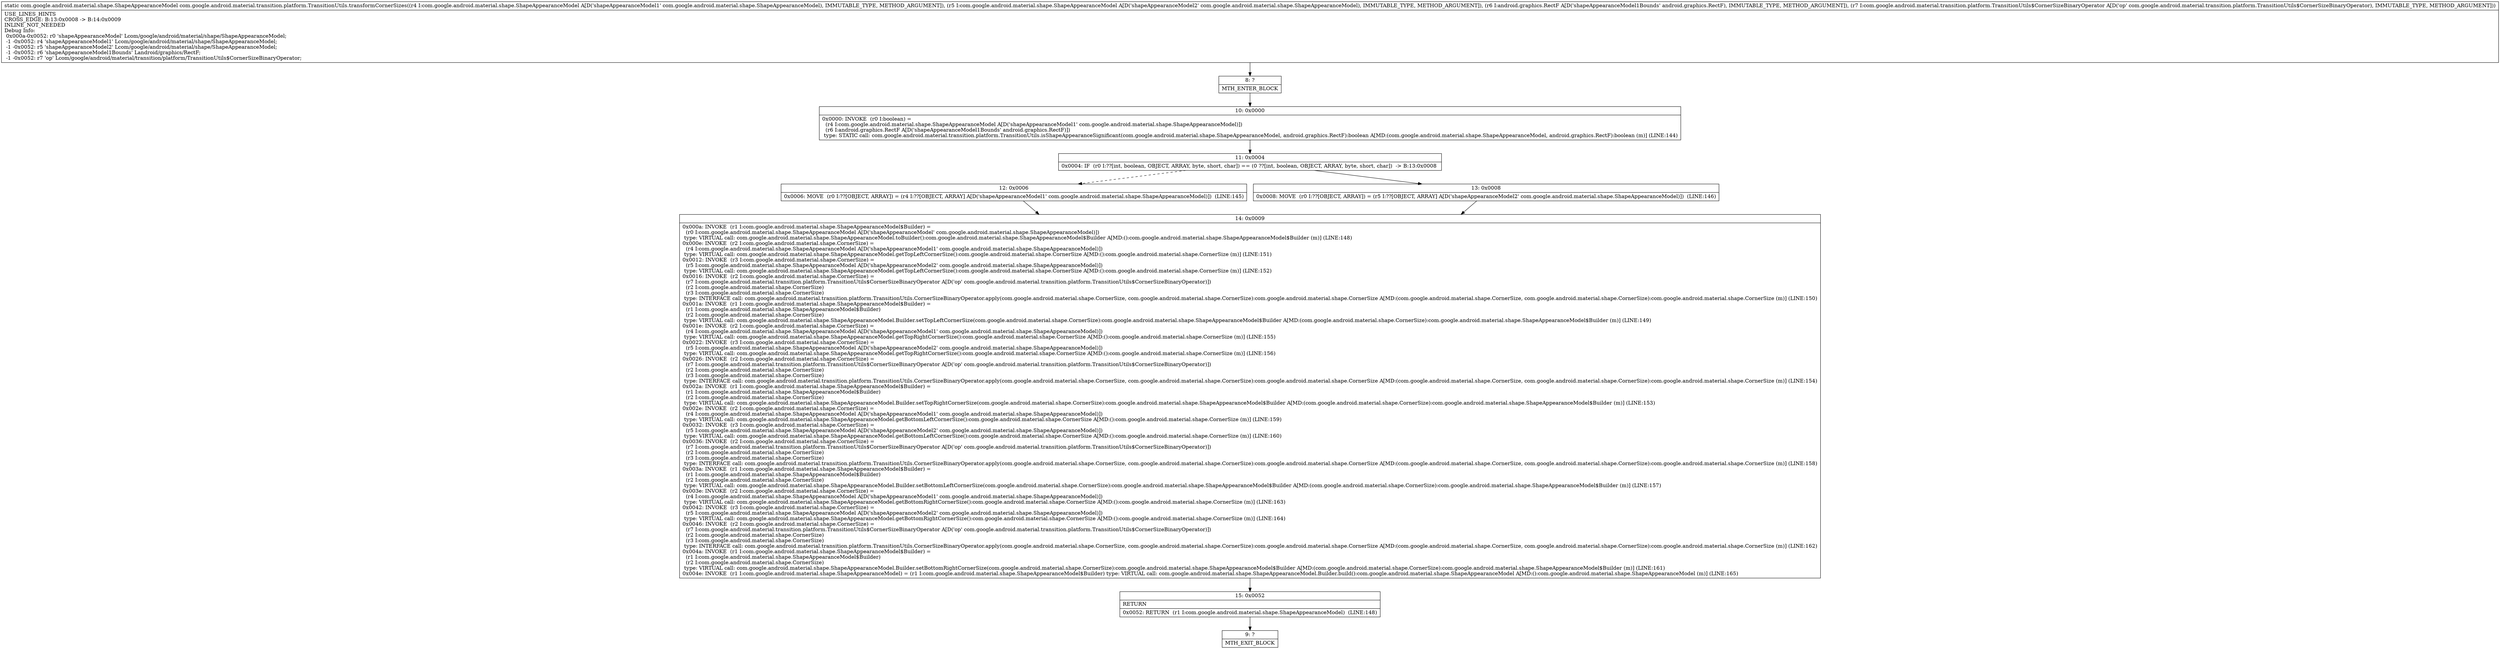 digraph "CFG forcom.google.android.material.transition.platform.TransitionUtils.transformCornerSizes(Lcom\/google\/android\/material\/shape\/ShapeAppearanceModel;Lcom\/google\/android\/material\/shape\/ShapeAppearanceModel;Landroid\/graphics\/RectF;Lcom\/google\/android\/material\/transition\/platform\/TransitionUtils$CornerSizeBinaryOperator;)Lcom\/google\/android\/material\/shape\/ShapeAppearanceModel;" {
Node_8 [shape=record,label="{8\:\ ?|MTH_ENTER_BLOCK\l}"];
Node_10 [shape=record,label="{10\:\ 0x0000|0x0000: INVOKE  (r0 I:boolean) = \l  (r4 I:com.google.android.material.shape.ShapeAppearanceModel A[D('shapeAppearanceModel1' com.google.android.material.shape.ShapeAppearanceModel)])\l  (r6 I:android.graphics.RectF A[D('shapeAppearanceModel1Bounds' android.graphics.RectF)])\l type: STATIC call: com.google.android.material.transition.platform.TransitionUtils.isShapeAppearanceSignificant(com.google.android.material.shape.ShapeAppearanceModel, android.graphics.RectF):boolean A[MD:(com.google.android.material.shape.ShapeAppearanceModel, android.graphics.RectF):boolean (m)] (LINE:144)\l}"];
Node_11 [shape=record,label="{11\:\ 0x0004|0x0004: IF  (r0 I:??[int, boolean, OBJECT, ARRAY, byte, short, char]) == (0 ??[int, boolean, OBJECT, ARRAY, byte, short, char])  \-\> B:13:0x0008 \l}"];
Node_12 [shape=record,label="{12\:\ 0x0006|0x0006: MOVE  (r0 I:??[OBJECT, ARRAY]) = (r4 I:??[OBJECT, ARRAY] A[D('shapeAppearanceModel1' com.google.android.material.shape.ShapeAppearanceModel)])  (LINE:145)\l}"];
Node_14 [shape=record,label="{14\:\ 0x0009|0x000a: INVOKE  (r1 I:com.google.android.material.shape.ShapeAppearanceModel$Builder) = \l  (r0 I:com.google.android.material.shape.ShapeAppearanceModel A[D('shapeAppearanceModel' com.google.android.material.shape.ShapeAppearanceModel)])\l type: VIRTUAL call: com.google.android.material.shape.ShapeAppearanceModel.toBuilder():com.google.android.material.shape.ShapeAppearanceModel$Builder A[MD:():com.google.android.material.shape.ShapeAppearanceModel$Builder (m)] (LINE:148)\l0x000e: INVOKE  (r2 I:com.google.android.material.shape.CornerSize) = \l  (r4 I:com.google.android.material.shape.ShapeAppearanceModel A[D('shapeAppearanceModel1' com.google.android.material.shape.ShapeAppearanceModel)])\l type: VIRTUAL call: com.google.android.material.shape.ShapeAppearanceModel.getTopLeftCornerSize():com.google.android.material.shape.CornerSize A[MD:():com.google.android.material.shape.CornerSize (m)] (LINE:151)\l0x0012: INVOKE  (r3 I:com.google.android.material.shape.CornerSize) = \l  (r5 I:com.google.android.material.shape.ShapeAppearanceModel A[D('shapeAppearanceModel2' com.google.android.material.shape.ShapeAppearanceModel)])\l type: VIRTUAL call: com.google.android.material.shape.ShapeAppearanceModel.getTopLeftCornerSize():com.google.android.material.shape.CornerSize A[MD:():com.google.android.material.shape.CornerSize (m)] (LINE:152)\l0x0016: INVOKE  (r2 I:com.google.android.material.shape.CornerSize) = \l  (r7 I:com.google.android.material.transition.platform.TransitionUtils$CornerSizeBinaryOperator A[D('op' com.google.android.material.transition.platform.TransitionUtils$CornerSizeBinaryOperator)])\l  (r2 I:com.google.android.material.shape.CornerSize)\l  (r3 I:com.google.android.material.shape.CornerSize)\l type: INTERFACE call: com.google.android.material.transition.platform.TransitionUtils.CornerSizeBinaryOperator.apply(com.google.android.material.shape.CornerSize, com.google.android.material.shape.CornerSize):com.google.android.material.shape.CornerSize A[MD:(com.google.android.material.shape.CornerSize, com.google.android.material.shape.CornerSize):com.google.android.material.shape.CornerSize (m)] (LINE:150)\l0x001a: INVOKE  (r1 I:com.google.android.material.shape.ShapeAppearanceModel$Builder) = \l  (r1 I:com.google.android.material.shape.ShapeAppearanceModel$Builder)\l  (r2 I:com.google.android.material.shape.CornerSize)\l type: VIRTUAL call: com.google.android.material.shape.ShapeAppearanceModel.Builder.setTopLeftCornerSize(com.google.android.material.shape.CornerSize):com.google.android.material.shape.ShapeAppearanceModel$Builder A[MD:(com.google.android.material.shape.CornerSize):com.google.android.material.shape.ShapeAppearanceModel$Builder (m)] (LINE:149)\l0x001e: INVOKE  (r2 I:com.google.android.material.shape.CornerSize) = \l  (r4 I:com.google.android.material.shape.ShapeAppearanceModel A[D('shapeAppearanceModel1' com.google.android.material.shape.ShapeAppearanceModel)])\l type: VIRTUAL call: com.google.android.material.shape.ShapeAppearanceModel.getTopRightCornerSize():com.google.android.material.shape.CornerSize A[MD:():com.google.android.material.shape.CornerSize (m)] (LINE:155)\l0x0022: INVOKE  (r3 I:com.google.android.material.shape.CornerSize) = \l  (r5 I:com.google.android.material.shape.ShapeAppearanceModel A[D('shapeAppearanceModel2' com.google.android.material.shape.ShapeAppearanceModel)])\l type: VIRTUAL call: com.google.android.material.shape.ShapeAppearanceModel.getTopRightCornerSize():com.google.android.material.shape.CornerSize A[MD:():com.google.android.material.shape.CornerSize (m)] (LINE:156)\l0x0026: INVOKE  (r2 I:com.google.android.material.shape.CornerSize) = \l  (r7 I:com.google.android.material.transition.platform.TransitionUtils$CornerSizeBinaryOperator A[D('op' com.google.android.material.transition.platform.TransitionUtils$CornerSizeBinaryOperator)])\l  (r2 I:com.google.android.material.shape.CornerSize)\l  (r3 I:com.google.android.material.shape.CornerSize)\l type: INTERFACE call: com.google.android.material.transition.platform.TransitionUtils.CornerSizeBinaryOperator.apply(com.google.android.material.shape.CornerSize, com.google.android.material.shape.CornerSize):com.google.android.material.shape.CornerSize A[MD:(com.google.android.material.shape.CornerSize, com.google.android.material.shape.CornerSize):com.google.android.material.shape.CornerSize (m)] (LINE:154)\l0x002a: INVOKE  (r1 I:com.google.android.material.shape.ShapeAppearanceModel$Builder) = \l  (r1 I:com.google.android.material.shape.ShapeAppearanceModel$Builder)\l  (r2 I:com.google.android.material.shape.CornerSize)\l type: VIRTUAL call: com.google.android.material.shape.ShapeAppearanceModel.Builder.setTopRightCornerSize(com.google.android.material.shape.CornerSize):com.google.android.material.shape.ShapeAppearanceModel$Builder A[MD:(com.google.android.material.shape.CornerSize):com.google.android.material.shape.ShapeAppearanceModel$Builder (m)] (LINE:153)\l0x002e: INVOKE  (r2 I:com.google.android.material.shape.CornerSize) = \l  (r4 I:com.google.android.material.shape.ShapeAppearanceModel A[D('shapeAppearanceModel1' com.google.android.material.shape.ShapeAppearanceModel)])\l type: VIRTUAL call: com.google.android.material.shape.ShapeAppearanceModel.getBottomLeftCornerSize():com.google.android.material.shape.CornerSize A[MD:():com.google.android.material.shape.CornerSize (m)] (LINE:159)\l0x0032: INVOKE  (r3 I:com.google.android.material.shape.CornerSize) = \l  (r5 I:com.google.android.material.shape.ShapeAppearanceModel A[D('shapeAppearanceModel2' com.google.android.material.shape.ShapeAppearanceModel)])\l type: VIRTUAL call: com.google.android.material.shape.ShapeAppearanceModel.getBottomLeftCornerSize():com.google.android.material.shape.CornerSize A[MD:():com.google.android.material.shape.CornerSize (m)] (LINE:160)\l0x0036: INVOKE  (r2 I:com.google.android.material.shape.CornerSize) = \l  (r7 I:com.google.android.material.transition.platform.TransitionUtils$CornerSizeBinaryOperator A[D('op' com.google.android.material.transition.platform.TransitionUtils$CornerSizeBinaryOperator)])\l  (r2 I:com.google.android.material.shape.CornerSize)\l  (r3 I:com.google.android.material.shape.CornerSize)\l type: INTERFACE call: com.google.android.material.transition.platform.TransitionUtils.CornerSizeBinaryOperator.apply(com.google.android.material.shape.CornerSize, com.google.android.material.shape.CornerSize):com.google.android.material.shape.CornerSize A[MD:(com.google.android.material.shape.CornerSize, com.google.android.material.shape.CornerSize):com.google.android.material.shape.CornerSize (m)] (LINE:158)\l0x003a: INVOKE  (r1 I:com.google.android.material.shape.ShapeAppearanceModel$Builder) = \l  (r1 I:com.google.android.material.shape.ShapeAppearanceModel$Builder)\l  (r2 I:com.google.android.material.shape.CornerSize)\l type: VIRTUAL call: com.google.android.material.shape.ShapeAppearanceModel.Builder.setBottomLeftCornerSize(com.google.android.material.shape.CornerSize):com.google.android.material.shape.ShapeAppearanceModel$Builder A[MD:(com.google.android.material.shape.CornerSize):com.google.android.material.shape.ShapeAppearanceModel$Builder (m)] (LINE:157)\l0x003e: INVOKE  (r2 I:com.google.android.material.shape.CornerSize) = \l  (r4 I:com.google.android.material.shape.ShapeAppearanceModel A[D('shapeAppearanceModel1' com.google.android.material.shape.ShapeAppearanceModel)])\l type: VIRTUAL call: com.google.android.material.shape.ShapeAppearanceModel.getBottomRightCornerSize():com.google.android.material.shape.CornerSize A[MD:():com.google.android.material.shape.CornerSize (m)] (LINE:163)\l0x0042: INVOKE  (r3 I:com.google.android.material.shape.CornerSize) = \l  (r5 I:com.google.android.material.shape.ShapeAppearanceModel A[D('shapeAppearanceModel2' com.google.android.material.shape.ShapeAppearanceModel)])\l type: VIRTUAL call: com.google.android.material.shape.ShapeAppearanceModel.getBottomRightCornerSize():com.google.android.material.shape.CornerSize A[MD:():com.google.android.material.shape.CornerSize (m)] (LINE:164)\l0x0046: INVOKE  (r2 I:com.google.android.material.shape.CornerSize) = \l  (r7 I:com.google.android.material.transition.platform.TransitionUtils$CornerSizeBinaryOperator A[D('op' com.google.android.material.transition.platform.TransitionUtils$CornerSizeBinaryOperator)])\l  (r2 I:com.google.android.material.shape.CornerSize)\l  (r3 I:com.google.android.material.shape.CornerSize)\l type: INTERFACE call: com.google.android.material.transition.platform.TransitionUtils.CornerSizeBinaryOperator.apply(com.google.android.material.shape.CornerSize, com.google.android.material.shape.CornerSize):com.google.android.material.shape.CornerSize A[MD:(com.google.android.material.shape.CornerSize, com.google.android.material.shape.CornerSize):com.google.android.material.shape.CornerSize (m)] (LINE:162)\l0x004a: INVOKE  (r1 I:com.google.android.material.shape.ShapeAppearanceModel$Builder) = \l  (r1 I:com.google.android.material.shape.ShapeAppearanceModel$Builder)\l  (r2 I:com.google.android.material.shape.CornerSize)\l type: VIRTUAL call: com.google.android.material.shape.ShapeAppearanceModel.Builder.setBottomRightCornerSize(com.google.android.material.shape.CornerSize):com.google.android.material.shape.ShapeAppearanceModel$Builder A[MD:(com.google.android.material.shape.CornerSize):com.google.android.material.shape.ShapeAppearanceModel$Builder (m)] (LINE:161)\l0x004e: INVOKE  (r1 I:com.google.android.material.shape.ShapeAppearanceModel) = (r1 I:com.google.android.material.shape.ShapeAppearanceModel$Builder) type: VIRTUAL call: com.google.android.material.shape.ShapeAppearanceModel.Builder.build():com.google.android.material.shape.ShapeAppearanceModel A[MD:():com.google.android.material.shape.ShapeAppearanceModel (m)] (LINE:165)\l}"];
Node_15 [shape=record,label="{15\:\ 0x0052|RETURN\l|0x0052: RETURN  (r1 I:com.google.android.material.shape.ShapeAppearanceModel)  (LINE:148)\l}"];
Node_9 [shape=record,label="{9\:\ ?|MTH_EXIT_BLOCK\l}"];
Node_13 [shape=record,label="{13\:\ 0x0008|0x0008: MOVE  (r0 I:??[OBJECT, ARRAY]) = (r5 I:??[OBJECT, ARRAY] A[D('shapeAppearanceModel2' com.google.android.material.shape.ShapeAppearanceModel)])  (LINE:146)\l}"];
MethodNode[shape=record,label="{static com.google.android.material.shape.ShapeAppearanceModel com.google.android.material.transition.platform.TransitionUtils.transformCornerSizes((r4 I:com.google.android.material.shape.ShapeAppearanceModel A[D('shapeAppearanceModel1' com.google.android.material.shape.ShapeAppearanceModel), IMMUTABLE_TYPE, METHOD_ARGUMENT]), (r5 I:com.google.android.material.shape.ShapeAppearanceModel A[D('shapeAppearanceModel2' com.google.android.material.shape.ShapeAppearanceModel), IMMUTABLE_TYPE, METHOD_ARGUMENT]), (r6 I:android.graphics.RectF A[D('shapeAppearanceModel1Bounds' android.graphics.RectF), IMMUTABLE_TYPE, METHOD_ARGUMENT]), (r7 I:com.google.android.material.transition.platform.TransitionUtils$CornerSizeBinaryOperator A[D('op' com.google.android.material.transition.platform.TransitionUtils$CornerSizeBinaryOperator), IMMUTABLE_TYPE, METHOD_ARGUMENT]))  | USE_LINES_HINTS\lCROSS_EDGE: B:13:0x0008 \-\> B:14:0x0009\lINLINE_NOT_NEEDED\lDebug Info:\l  0x000a\-0x0052: r0 'shapeAppearanceModel' Lcom\/google\/android\/material\/shape\/ShapeAppearanceModel;\l  \-1 \-0x0052: r4 'shapeAppearanceModel1' Lcom\/google\/android\/material\/shape\/ShapeAppearanceModel;\l  \-1 \-0x0052: r5 'shapeAppearanceModel2' Lcom\/google\/android\/material\/shape\/ShapeAppearanceModel;\l  \-1 \-0x0052: r6 'shapeAppearanceModel1Bounds' Landroid\/graphics\/RectF;\l  \-1 \-0x0052: r7 'op' Lcom\/google\/android\/material\/transition\/platform\/TransitionUtils$CornerSizeBinaryOperator;\l}"];
MethodNode -> Node_8;Node_8 -> Node_10;
Node_10 -> Node_11;
Node_11 -> Node_12[style=dashed];
Node_11 -> Node_13;
Node_12 -> Node_14;
Node_14 -> Node_15;
Node_15 -> Node_9;
Node_13 -> Node_14;
}

